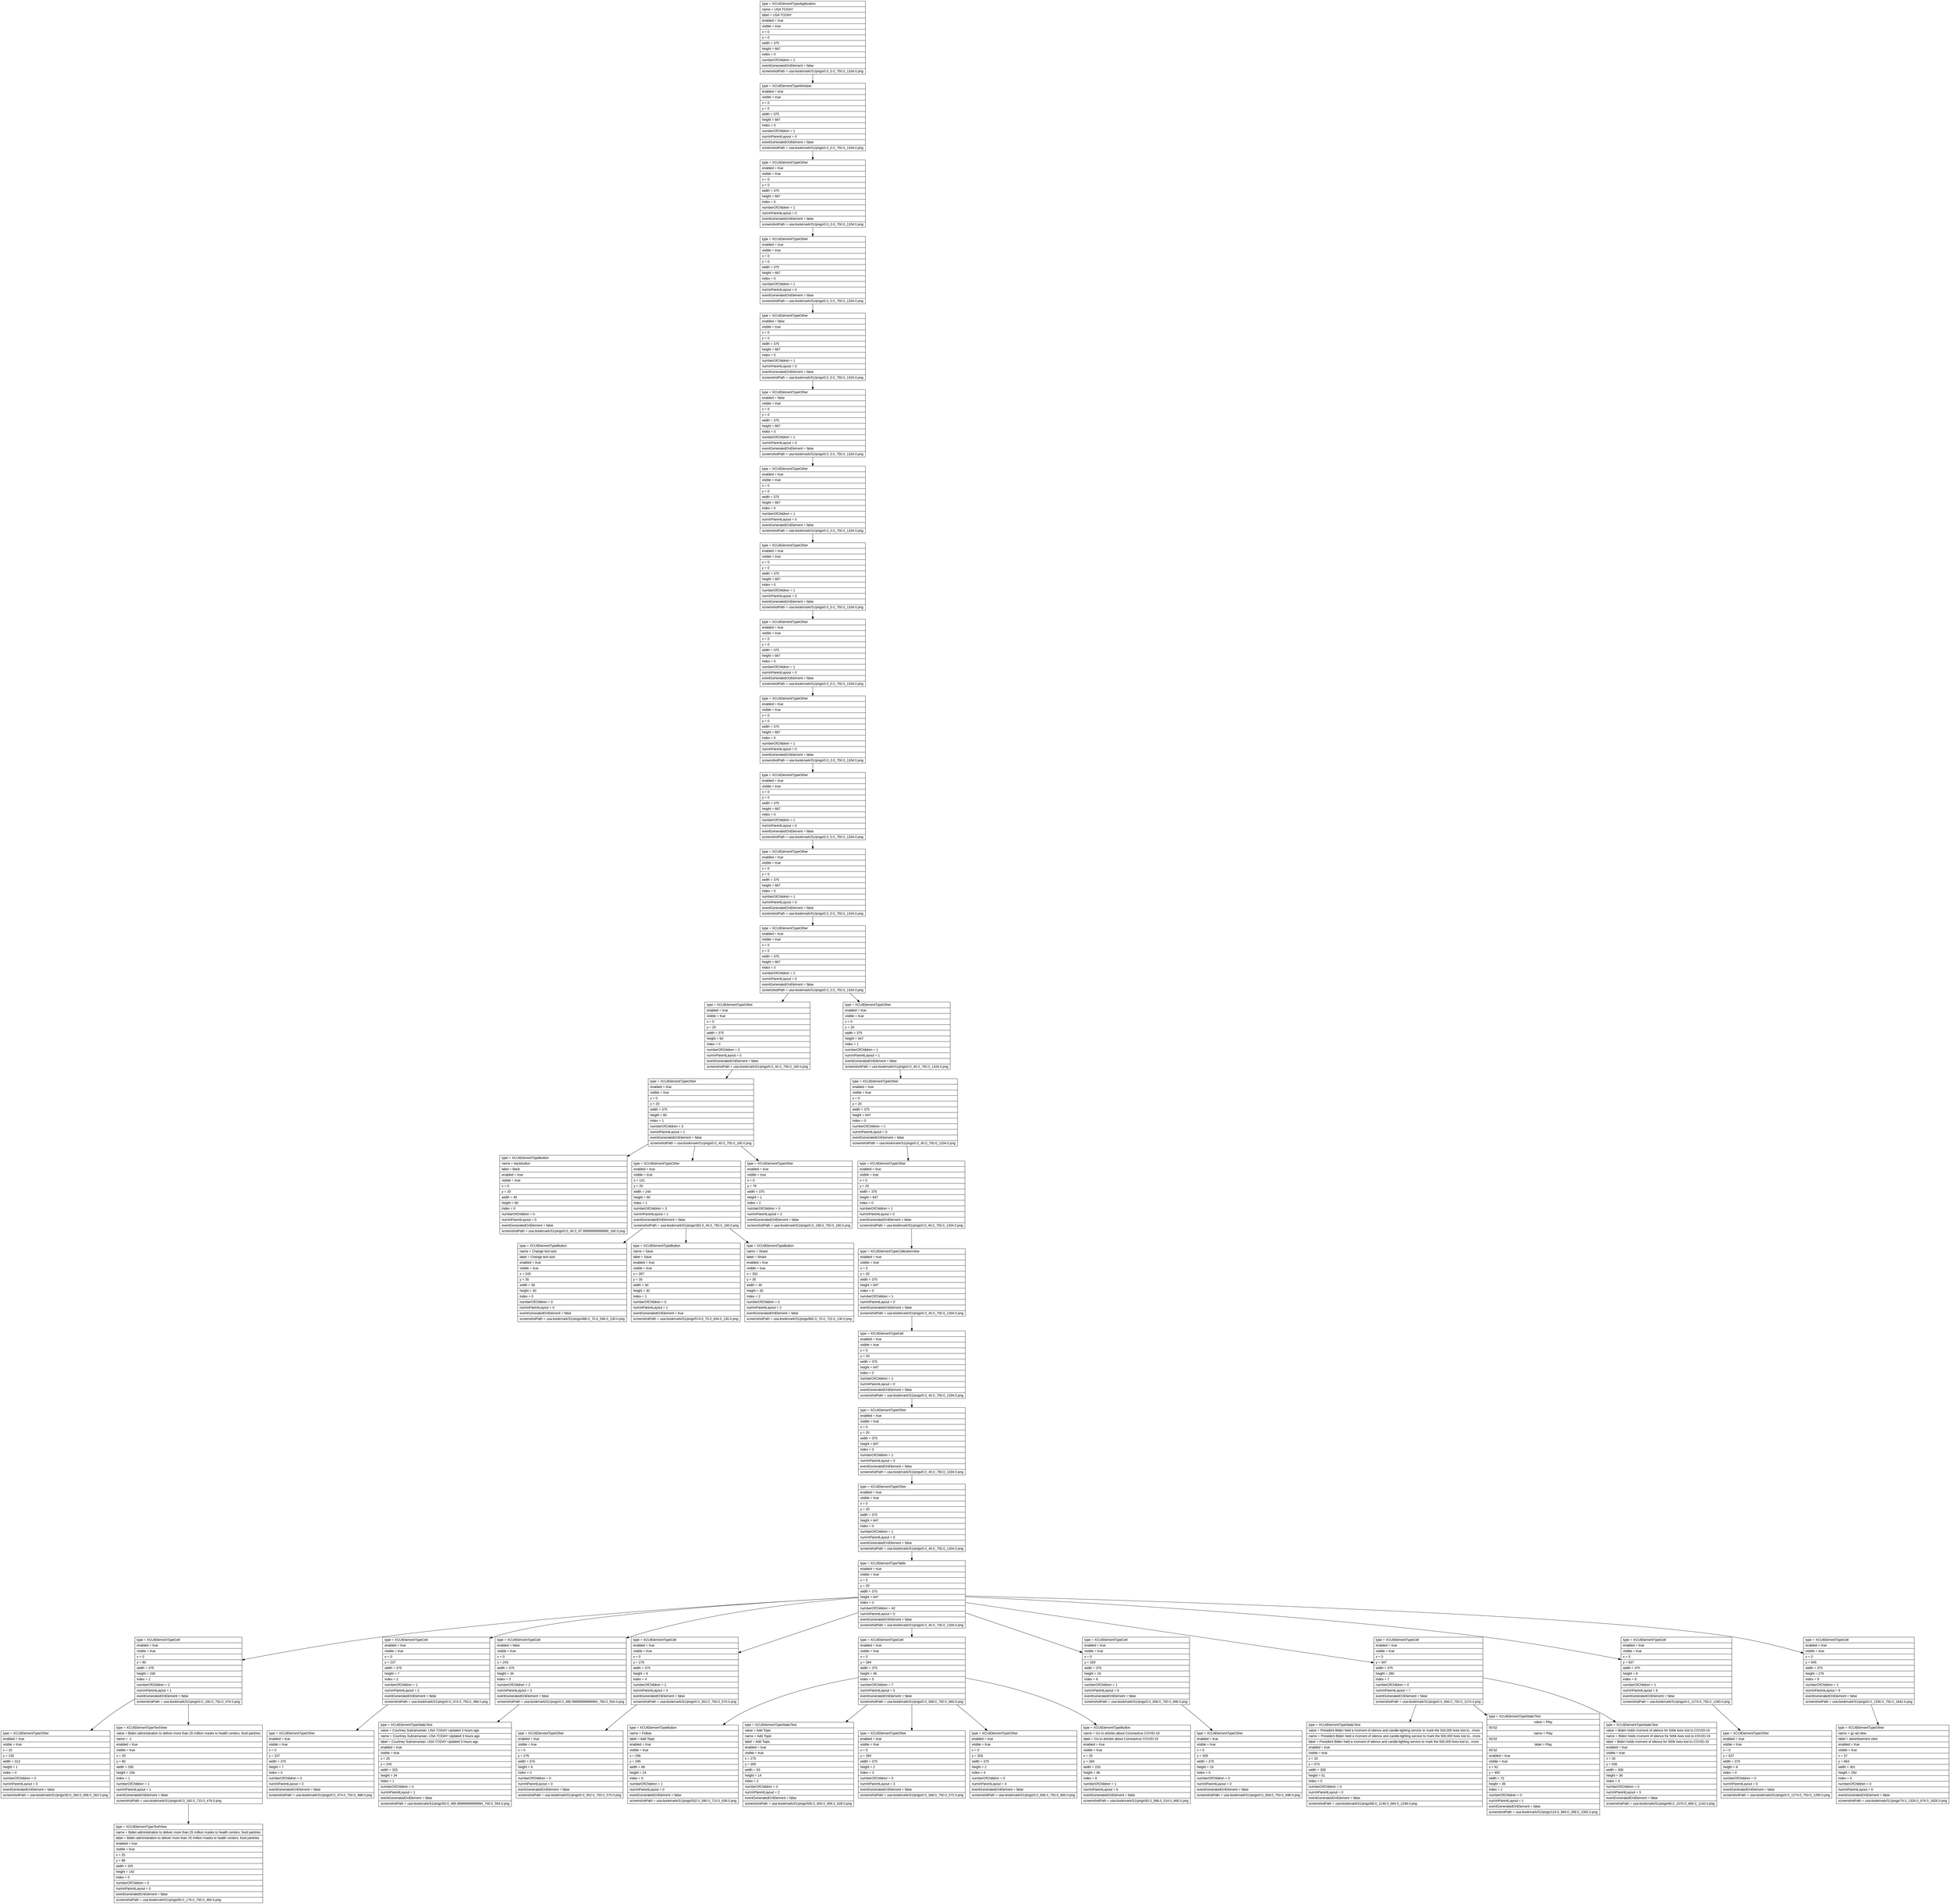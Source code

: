 digraph Layout {

	node [shape=record fontname=Arial];

	0	[label="{type = XCUIElementTypeApplication\l|name = USA TODAY\l|label = USA TODAY\l|enabled = true\l|visible = true\l|x = 0\l|y = 0\l|width = 375\l|height = 667\l|index = 0\l|numberOfChildren = 2\l|eventGeneratedOnElement = false \l|screenshotPath = usa-bookmark/S1/pngs/0.0_0.0_750.0_1334.0.png\l}"]
	1	[label="{type = XCUIElementTypeWindow\l|enabled = true\l|visible = true\l|x = 0\l|y = 0\l|width = 375\l|height = 667\l|index = 0\l|numberOfChildren = 1\l|numInParentLayout = 0\l|eventGeneratedOnElement = false \l|screenshotPath = usa-bookmark/S1/pngs/0.0_0.0_750.0_1334.0.png\l}"]
	2	[label="{type = XCUIElementTypeOther\l|enabled = true\l|visible = true\l|x = 0\l|y = 0\l|width = 375\l|height = 667\l|index = 0\l|numberOfChildren = 1\l|numInParentLayout = 0\l|eventGeneratedOnElement = false \l|screenshotPath = usa-bookmark/S1/pngs/0.0_0.0_750.0_1334.0.png\l}"]
	3	[label="{type = XCUIElementTypeOther\l|enabled = true\l|visible = true\l|x = 0\l|y = 0\l|width = 375\l|height = 667\l|index = 0\l|numberOfChildren = 1\l|numInParentLayout = 0\l|eventGeneratedOnElement = false \l|screenshotPath = usa-bookmark/S1/pngs/0.0_0.0_750.0_1334.0.png\l}"]
	4	[label="{type = XCUIElementTypeOther\l|enabled = false\l|visible = true\l|x = 0\l|y = 0\l|width = 375\l|height = 667\l|index = 0\l|numberOfChildren = 1\l|numInParentLayout = 0\l|eventGeneratedOnElement = false \l|screenshotPath = usa-bookmark/S1/pngs/0.0_0.0_750.0_1334.0.png\l}"]
	5	[label="{type = XCUIElementTypeOther\l|enabled = false\l|visible = true\l|x = 0\l|y = 0\l|width = 375\l|height = 667\l|index = 0\l|numberOfChildren = 1\l|numInParentLayout = 0\l|eventGeneratedOnElement = false \l|screenshotPath = usa-bookmark/S1/pngs/0.0_0.0_750.0_1334.0.png\l}"]
	6	[label="{type = XCUIElementTypeOther\l|enabled = true\l|visible = true\l|x = 0\l|y = 0\l|width = 375\l|height = 667\l|index = 0\l|numberOfChildren = 1\l|numInParentLayout = 0\l|eventGeneratedOnElement = false \l|screenshotPath = usa-bookmark/S1/pngs/0.0_0.0_750.0_1334.0.png\l}"]
	7	[label="{type = XCUIElementTypeOther\l|enabled = true\l|visible = true\l|x = 0\l|y = 0\l|width = 375\l|height = 667\l|index = 0\l|numberOfChildren = 1\l|numInParentLayout = 0\l|eventGeneratedOnElement = false \l|screenshotPath = usa-bookmark/S1/pngs/0.0_0.0_750.0_1334.0.png\l}"]
	8	[label="{type = XCUIElementTypeOther\l|enabled = true\l|visible = true\l|x = 0\l|y = 0\l|width = 375\l|height = 667\l|index = 0\l|numberOfChildren = 1\l|numInParentLayout = 0\l|eventGeneratedOnElement = false \l|screenshotPath = usa-bookmark/S1/pngs/0.0_0.0_750.0_1334.0.png\l}"]
	9	[label="{type = XCUIElementTypeOther\l|enabled = true\l|visible = true\l|x = 0\l|y = 0\l|width = 375\l|height = 667\l|index = 0\l|numberOfChildren = 1\l|numInParentLayout = 0\l|eventGeneratedOnElement = false \l|screenshotPath = usa-bookmark/S1/pngs/0.0_0.0_750.0_1334.0.png\l}"]
	10	[label="{type = XCUIElementTypeOther\l|enabled = true\l|visible = true\l|x = 0\l|y = 0\l|width = 375\l|height = 667\l|index = 0\l|numberOfChildren = 1\l|numInParentLayout = 0\l|eventGeneratedOnElement = false \l|screenshotPath = usa-bookmark/S1/pngs/0.0_0.0_750.0_1334.0.png\l}"]
	11	[label="{type = XCUIElementTypeOther\l|enabled = true\l|visible = true\l|x = 0\l|y = 0\l|width = 375\l|height = 667\l|index = 0\l|numberOfChildren = 1\l|numInParentLayout = 0\l|eventGeneratedOnElement = false \l|screenshotPath = usa-bookmark/S1/pngs/0.0_0.0_750.0_1334.0.png\l}"]
	12	[label="{type = XCUIElementTypeOther\l|enabled = true\l|visible = true\l|x = 0\l|y = 0\l|width = 375\l|height = 667\l|index = 0\l|numberOfChildren = 2\l|numInParentLayout = 0\l|eventGeneratedOnElement = false \l|screenshotPath = usa-bookmark/S1/pngs/0.0_0.0_750.0_1334.0.png\l}"]
	13	[label="{type = XCUIElementTypeOther\l|enabled = true\l|visible = true\l|x = 0\l|y = 20\l|width = 375\l|height = 60\l|index = 0\l|numberOfChildren = 2\l|numInParentLayout = 0\l|eventGeneratedOnElement = false \l|screenshotPath = usa-bookmark/S1/pngs/0.0_40.0_750.0_160.0.png\l}"]
	14	[label="{type = XCUIElementTypeOther\l|enabled = true\l|visible = true\l|x = 0\l|y = 20\l|width = 375\l|height = 647\l|index = 1\l|numberOfChildren = 1\l|numInParentLayout = 1\l|eventGeneratedOnElement = false \l|screenshotPath = usa-bookmark/S1/pngs/0.0_40.0_750.0_1334.0.png\l}"]
	15	[label="{type = XCUIElementTypeOther\l|enabled = true\l|visible = true\l|x = 0\l|y = 20\l|width = 375\l|height = 60\l|index = 1\l|numberOfChildren = 3\l|numInParentLayout = 1\l|eventGeneratedOnElement = false \l|screenshotPath = usa-bookmark/S1/pngs/0.0_40.0_750.0_160.0.png\l}"]
	16	[label="{type = XCUIElementTypeOther\l|enabled = true\l|visible = true\l|x = 0\l|y = 20\l|width = 375\l|height = 647\l|index = 0\l|numberOfChildren = 1\l|numInParentLayout = 0\l|eventGeneratedOnElement = false \l|screenshotPath = usa-bookmark/S1/pngs/0.0_40.0_750.0_1334.0.png\l}"]
	17	[label="{type = XCUIElementTypeButton\l|name = backbutton\l|label = Back\l|enabled = true\l|visible = true\l|x = 0\l|y = 20\l|width = 49\l|height = 60\l|index = 0\l|numberOfChildren = 0\l|numInParentLayout = 0\l|eventGeneratedOnElement = false \l|screenshotPath = usa-bookmark/S1/pngs/0.0_40.0_97.99999999999999_160.0.png\l}"]
	18	[label="{type = XCUIElementTypeOther\l|enabled = true\l|visible = true\l|x = 131\l|y = 20\l|width = 244\l|height = 60\l|index = 1\l|numberOfChildren = 3\l|numInParentLayout = 1\l|eventGeneratedOnElement = false \l|screenshotPath = usa-bookmark/S1/pngs/262.0_40.0_750.0_160.0.png\l}"]
	19	[label="{type = XCUIElementTypeOther\l|enabled = true\l|visible = true\l|x = 0\l|y = 79\l|width = 375\l|height = 1\l|index = 2\l|numberOfChildren = 0\l|numInParentLayout = 2\l|eventGeneratedOnElement = false \l|screenshotPath = usa-bookmark/S1/pngs/0.0_158.0_750.0_160.0.png\l}"]
	20	[label="{type = XCUIElementTypeOther\l|enabled = true\l|visible = true\l|x = 0\l|y = 20\l|width = 375\l|height = 647\l|index = 0\l|numberOfChildren = 1\l|numInParentLayout = 0\l|eventGeneratedOnElement = false \l|screenshotPath = usa-bookmark/S1/pngs/0.0_40.0_750.0_1334.0.png\l}"]
	21	[label="{type = XCUIElementTypeButton\l|name = Change text size\l|label = Change text size\l|enabled = true\l|visible = true\l|x = 243\l|y = 35\l|width = 30\l|height = 30\l|index = 0\l|numberOfChildren = 0\l|numInParentLayout = 0\l|eventGeneratedOnElement = false \l|screenshotPath = usa-bookmark/S1/pngs/486.0_70.0_546.0_130.0.png\l}"]
	22	[label="{type = XCUIElementTypeButton\l|name = Save\l|label = Save\l|enabled = true\l|visible = true\l|x = 287\l|y = 35\l|width = 30\l|height = 30\l|index = 1\l|numberOfChildren = 0\l|numInParentLayout = 1\l|eventGeneratedOnElement = true \l|screenshotPath = usa-bookmark/S1/pngs/574.0_70.0_634.0_130.0.png\l}"]
	23	[label="{type = XCUIElementTypeButton\l|name = Share\l|label = Share\l|enabled = true\l|visible = true\l|x = 331\l|y = 35\l|width = 30\l|height = 30\l|index = 2\l|numberOfChildren = 0\l|numInParentLayout = 2\l|eventGeneratedOnElement = false \l|screenshotPath = usa-bookmark/S1/pngs/662.0_70.0_722.0_130.0.png\l}"]
	24	[label="{type = XCUIElementTypeCollectionView\l|enabled = true\l|visible = true\l|x = 0\l|y = 20\l|width = 375\l|height = 647\l|index = 0\l|numberOfChildren = 1\l|numInParentLayout = 0\l|eventGeneratedOnElement = false \l|screenshotPath = usa-bookmark/S1/pngs/0.0_40.0_750.0_1334.0.png\l}"]
	25	[label="{type = XCUIElementTypeCell\l|enabled = true\l|visible = true\l|x = 0\l|y = 20\l|width = 375\l|height = 647\l|index = 0\l|numberOfChildren = 1\l|numInParentLayout = 0\l|eventGeneratedOnElement = false \l|screenshotPath = usa-bookmark/S1/pngs/0.0_40.0_750.0_1334.0.png\l}"]
	26	[label="{type = XCUIElementTypeOther\l|enabled = true\l|visible = true\l|x = 0\l|y = 20\l|width = 375\l|height = 647\l|index = 0\l|numberOfChildren = 1\l|numInParentLayout = 0\l|eventGeneratedOnElement = false \l|screenshotPath = usa-bookmark/S1/pngs/0.0_40.0_750.0_1334.0.png\l}"]
	27	[label="{type = XCUIElementTypeOther\l|enabled = true\l|visible = true\l|x = 0\l|y = 20\l|width = 375\l|height = 647\l|index = 0\l|numberOfChildren = 1\l|numInParentLayout = 0\l|eventGeneratedOnElement = false \l|screenshotPath = usa-bookmark/S1/pngs/0.0_40.0_750.0_1334.0.png\l}"]
	28	[label="{type = XCUIElementTypeTable\l|enabled = true\l|visible = true\l|x = 0\l|y = 20\l|width = 375\l|height = 647\l|index = 0\l|numberOfChildren = 42\l|numInParentLayout = 0\l|eventGeneratedOnElement = false \l|screenshotPath = usa-bookmark/S1/pngs/0.0_40.0_750.0_1334.0.png\l}"]
	29	[label="{type = XCUIElementTypeCell\l|enabled = true\l|visible = true\l|x = 0\l|y = 80\l|width = 375\l|height = 158\l|index = 1\l|numberOfChildren = 2\l|numInParentLayout = 1\l|eventGeneratedOnElement = false \l|screenshotPath = usa-bookmark/S1/pngs/0.0_160.0_750.0_476.0.png\l}"]
	30	[label="{type = XCUIElementTypeCell\l|enabled = true\l|visible = true\l|x = 0\l|y = 237\l|width = 375\l|height = 7\l|index = 2\l|numberOfChildren = 1\l|numInParentLayout = 2\l|eventGeneratedOnElement = false \l|screenshotPath = usa-bookmark/S1/pngs/0.0_474.0_750.0_488.0.png\l}"]
	31	[label="{type = XCUIElementTypeCell\l|enabled = false\l|visible = true\l|x = 0\l|y = 243\l|width = 375\l|height = 34\l|index = 3\l|numberOfChildren = 2\l|numInParentLayout = 3\l|eventGeneratedOnElement = false \l|screenshotPath = usa-bookmark/S1/pngs/0.0_485.99999999999994_750.0_554.0.png\l}"]
	32	[label="{type = XCUIElementTypeCell\l|enabled = true\l|visible = true\l|x = 0\l|y = 276\l|width = 375\l|height = 9\l|index = 4\l|numberOfChildren = 1\l|numInParentLayout = 4\l|eventGeneratedOnElement = false \l|screenshotPath = usa-bookmark/S1/pngs/0.0_552.0_750.0_570.0.png\l}"]
	33	[label="{type = XCUIElementTypeCell\l|enabled = true\l|visible = true\l|x = 0\l|y = 284\l|width = 375\l|height = 46\l|index = 5\l|numberOfChildren = 7\l|numInParentLayout = 5\l|eventGeneratedOnElement = false \l|screenshotPath = usa-bookmark/S1/pngs/0.0_568.0_750.0_660.0.png\l}"]
	34	[label="{type = XCUIElementTypeCell\l|enabled = true\l|visible = true\l|x = 0\l|y = 329\l|width = 375\l|height = 19\l|index = 6\l|numberOfChildren = 1\l|numInParentLayout = 6\l|eventGeneratedOnElement = false \l|screenshotPath = usa-bookmark/S1/pngs/0.0_658.0_750.0_696.0.png\l}"]
	35	[label="{type = XCUIElementTypeCell\l|enabled = true\l|visible = true\l|x = 0\l|y = 347\l|width = 375\l|height = 290\l|index = 7\l|numberOfChildren = 4\l|numInParentLayout = 7\l|eventGeneratedOnElement = false \l|screenshotPath = usa-bookmark/S1/pngs/0.0_694.0_750.0_1274.0.png\l}"]
	36	[label="{type = XCUIElementTypeCell\l|enabled = true\l|visible = true\l|x = 0\l|y = 637\l|width = 375\l|height = 8\l|index = 8\l|numberOfChildren = 1\l|numInParentLayout = 8\l|eventGeneratedOnElement = false \l|screenshotPath = usa-bookmark/S1/pngs/0.0_1274.0_750.0_1290.0.png\l}"]
	37	[label="{type = XCUIElementTypeCell\l|enabled = true\l|visible = true\l|x = 0\l|y = 645\l|width = 375\l|height = 276\l|index = 9\l|numberOfChildren = 1\l|numInParentLayout = 9\l|eventGeneratedOnElement = false \l|screenshotPath = usa-bookmark/S1/pngs/0.0_1290.0_750.0_1842.0.png\l}"]
	38	[label="{type = XCUIElementTypeOther\l|enabled = true\l|visible = true\l|x = 15\l|y = 130\l|width = 313\l|height = 1\l|index = 0\l|numberOfChildren = 0\l|numInParentLayout = 0\l|eventGeneratedOnElement = false \l|screenshotPath = usa-bookmark/S1/pngs/30.0_260.0_656.0_262.0.png\l}"]
	39	[label="{type = XCUIElementTypeTextView\l|value = Biden administration to deliver more than 25 million masks to health centers, food pantries\l|name = -1\l|enabled = true\l|visible = true\l|x = 20\l|y = 80\l|width = 335\l|height = 158\l|index = 1\l|numberOfChildren = 1\l|numInParentLayout = 1\l|eventGeneratedOnElement = false \l|screenshotPath = usa-bookmark/S1/pngs/40.0_160.0_710.0_476.0.png\l}"]
	40	[label="{type = XCUIElementTypeOther\l|enabled = true\l|visible = true\l|x = 0\l|y = 237\l|width = 375\l|height = 7\l|index = 0\l|numberOfChildren = 0\l|numInParentLayout = 0\l|eventGeneratedOnElement = false \l|screenshotPath = usa-bookmark/S1/pngs/0.0_474.0_750.0_488.0.png\l}"]
	41	[label="{type = XCUIElementTypeStaticText\l|value = Courtney Subramanian, USA TODAY  Updated 3 hours ago\l|name = Courtney Subramanian, USA TODAY  Updated 3 hours ago\l|label = Courtney Subramanian, USA TODAY  Updated 3 hours ago\l|enabled = true\l|visible = true\l|x = 25\l|y = 243\l|width = 325\l|height = 34\l|index = 1\l|numberOfChildren = 0\l|numInParentLayout = 1\l|eventGeneratedOnElement = false \l|screenshotPath = usa-bookmark/S1/pngs/50.0_485.99999999999994_700.0_554.0.png\l}"]
	42	[label="{type = XCUIElementTypeOther\l|enabled = true\l|visible = true\l|x = 0\l|y = 276\l|width = 375\l|height = 9\l|index = 0\l|numberOfChildren = 0\l|numInParentLayout = 0\l|eventGeneratedOnElement = false \l|screenshotPath = usa-bookmark/S1/pngs/0.0_552.0_750.0_570.0.png\l}"]
	43	[label="{type = XCUIElementTypeButton\l|name = Follow\l|label = Add Topic\l|enabled = true\l|visible = true\l|x = 266\l|y = 295\l|width = 89\l|height = 24\l|index = 0\l|numberOfChildren = 1\l|numInParentLayout = 0\l|eventGeneratedOnElement = false \l|screenshotPath = usa-bookmark/S1/pngs/532.0_590.0_710.0_638.0.png\l}"]
	44	[label="{type = XCUIElementTypeStaticText\l|value = Add Topic\l|name = Add Topic\l|label = Add Topic\l|enabled = true\l|visible = true\l|x = 275\l|y = 300\l|width = 53\l|height = 14\l|index = 2\l|numberOfChildren = 0\l|numInParentLayout = 2\l|eventGeneratedOnElement = false \l|screenshotPath = usa-bookmark/S1/pngs/550.0_600.0_656.0_628.0.png\l}"]
	45	[label="{type = XCUIElementTypeOther\l|enabled = true\l|visible = true\l|x = 0\l|y = 284\l|width = 375\l|height = 2\l|index = 3\l|numberOfChildren = 0\l|numInParentLayout = 3\l|eventGeneratedOnElement = false \l|screenshotPath = usa-bookmark/S1/pngs/0.0_568.0_750.0_572.0.png\l}"]
	46	[label="{type = XCUIElementTypeOther\l|enabled = true\l|visible = true\l|x = 0\l|y = 328\l|width = 375\l|height = 2\l|index = 4\l|numberOfChildren = 0\l|numInParentLayout = 4\l|eventGeneratedOnElement = false \l|screenshotPath = usa-bookmark/S1/pngs/0.0_656.0_750.0_660.0.png\l}"]
	47	[label="{type = XCUIElementTypeButton\l|name = Go to articles about Coronavirus COVID-19\l|label = Go to articles about Coronavirus COVID-19\l|enabled = true\l|visible = true\l|x = 25\l|y = 284\l|width = 233\l|height = 46\l|index = 6\l|numberOfChildren = 1\l|numInParentLayout = 6\l|eventGeneratedOnElement = false \l|screenshotPath = usa-bookmark/S1/pngs/50.0_568.0_516.0_660.0.png\l}"]
	48	[label="{type = XCUIElementTypeOther\l|enabled = true\l|visible = true\l|x = 0\l|y = 329\l|width = 375\l|height = 19\l|index = 0\l|numberOfChildren = 0\l|numInParentLayout = 0\l|eventGeneratedOnElement = false \l|screenshotPath = usa-bookmark/S1/pngs/0.0_658.0_750.0_696.0.png\l}"]
	49	[label="{type = XCUIElementTypeStaticText\l|value = President Biden held a moment of silence and candle-lighting service to mark the 500,000 lives lost to...more\l|name = President Biden held a moment of silence and candle-lighting service to mark the 500,000 lives lost to...more\l|label = President Biden held a moment of silence and candle-lighting service to mark the 500,000 lives lost to...more\l|enabled = true\l|visible = true\l|x = 33\l|y = 573\l|width = 309\l|height = 51\l|index = 0\l|numberOfChildren = 0\l|numInParentLayout = 0\l|eventGeneratedOnElement = false \l|screenshotPath = usa-bookmark/S1/pngs/66.0_1146.0_684.0_1248.0.png\l}"]
	50	[label="{type = XCUIElementTypeStaticText\l|value = Play  |  00:52\l|name = Play  |  00:52\l|label = Play  |  00:52\l|enabled = true\l|visible = true\l|x = 62\l|y = 492\l|width = 72\l|height = 39\l|index = 1\l|numberOfChildren = 0\l|numInParentLayout = 1\l|eventGeneratedOnElement = false \l|screenshotPath = usa-bookmark/S1/pngs/124.0_984.0_268.0_1062.0.png\l}"]
	51	[label="{type = XCUIElementTypeStaticText\l|value = Biden holds moment of silence for 500k lives lost to COVID-19\l|name = Biden holds moment of silence for 500k lives lost to COVID-19\l|label = Biden holds moment of silence for 500k lives lost to COVID-19\l|enabled = true\l|visible = true\l|x = 33\l|y = 535\l|width = 309\l|height = 36\l|index = 3\l|numberOfChildren = 0\l|numInParentLayout = 3\l|eventGeneratedOnElement = false \l|screenshotPath = usa-bookmark/S1/pngs/66.0_1070.0_684.0_1142.0.png\l}"]
	52	[label="{type = XCUIElementTypeOther\l|enabled = true\l|visible = true\l|x = 0\l|y = 637\l|width = 375\l|height = 8\l|index = 0\l|numberOfChildren = 0\l|numInParentLayout = 0\l|eventGeneratedOnElement = false \l|screenshotPath = usa-bookmark/S1/pngs/0.0_1274.0_750.0_1290.0.png\l}"]
	53	[label="{type = XCUIElementTypeOther\l|name = gz ad view\l|label = advertisement view\l|enabled = true\l|visible = true\l|x = 37\l|y = 663\l|width = 301\l|height = 250\l|index = 0\l|numberOfChildren = 0\l|numInParentLayout = 0\l|eventGeneratedOnElement = false \l|screenshotPath = usa-bookmark/S1/pngs/74.0_1326.0_676.0_1826.0.png\l}"]
	54	[label="{type = XCUIElementTypeTextView\l|name = Biden administration to deliver more than 25 million masks to health centers, food pantries\l|label = Biden administration to deliver more than 25 million masks to health centers, food pantries\l|enabled = true\l|visible = true\l|x = 25\l|y = 88\l|width = 325\l|height = 142\l|index = 0\l|numberOfChildren = 0\l|numInParentLayout = 0\l|eventGeneratedOnElement = false \l|screenshotPath = usa-bookmark/S1/pngs/50.0_176.0_700.0_460.0.png\l}"]


	0 -> 1
	1 -> 2
	2 -> 3
	3 -> 4
	4 -> 5
	5 -> 6
	6 -> 7
	7 -> 8
	8 -> 9
	9 -> 10
	10 -> 11
	11 -> 12
	12 -> 13
	12 -> 14
	13 -> 15
	14 -> 16
	15 -> 17
	15 -> 18
	15 -> 19
	16 -> 20
	18 -> 21
	18 -> 22
	18 -> 23
	20 -> 24
	24 -> 25
	25 -> 26
	26 -> 27
	27 -> 28
	28 -> 29
	28 -> 30
	28 -> 31
	28 -> 32
	28 -> 33
	28 -> 34
	28 -> 35
	28 -> 36
	28 -> 37
	29 -> 38
	29 -> 39
	30 -> 40
	31 -> 41
	32 -> 42
	33 -> 43
	33 -> 44
	33 -> 45
	33 -> 46
	33 -> 47
	34 -> 48
	35 -> 49
	35 -> 50
	35 -> 51
	36 -> 52
	37 -> 53
	39 -> 54


}